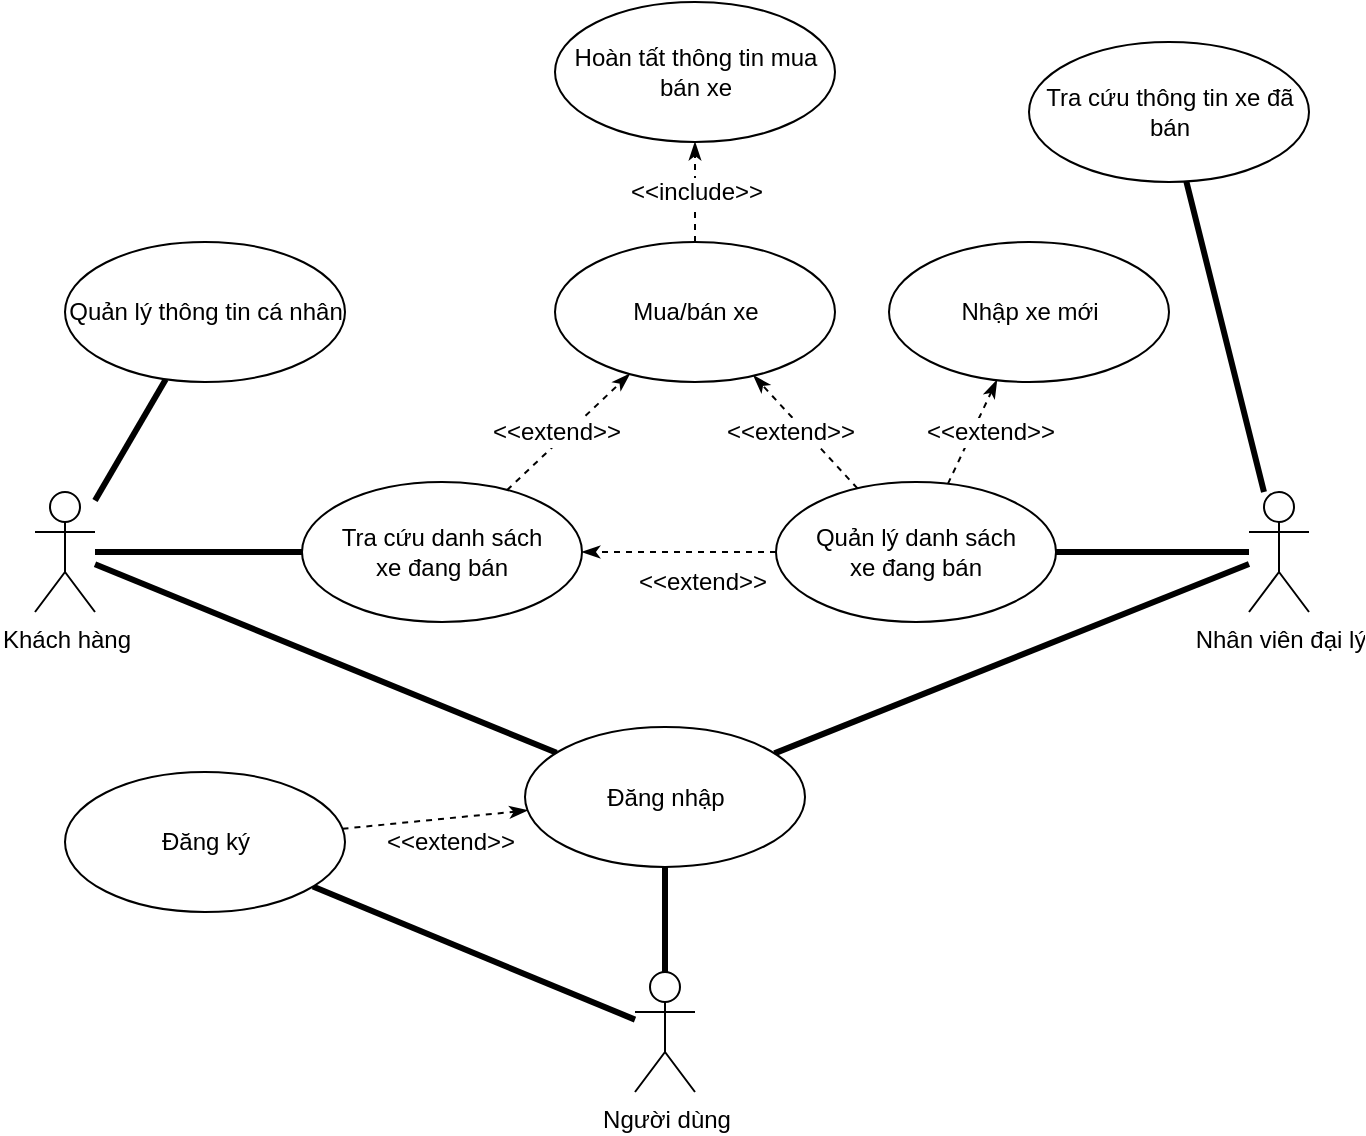 <mxfile version="10.9.8" type="device"><diagram id="KSUnJ2KeQYjrJBLMKV95" name="Page-1"><mxGraphModel dx="1422" dy="715" grid="1" gridSize="10" guides="1" tooltips="1" connect="1" arrows="1" fold="1" page="1" pageScale="1" pageWidth="827" pageHeight="1169" math="0" shadow="0"><root><mxCell id="0"/><mxCell id="1" parent="0"/><mxCell id="l6yF4OxVfWNE9Zt0wBb3-4" style="rounded=0;orthogonalLoop=1;jettySize=auto;html=1;endArrow=none;endFill=0;strokeWidth=3;" edge="1" parent="1" source="l6yF4OxVfWNE9Zt0wBb3-1" target="l6yF4OxVfWNE9Zt0wBb3-3"><mxGeometry relative="1" as="geometry"/></mxCell><mxCell id="l6yF4OxVfWNE9Zt0wBb3-6" style="edgeStyle=none;rounded=0;orthogonalLoop=1;jettySize=auto;html=1;endArrow=none;endFill=0;strokeWidth=3;" edge="1" parent="1" source="l6yF4OxVfWNE9Zt0wBb3-1" target="l6yF4OxVfWNE9Zt0wBb3-5"><mxGeometry relative="1" as="geometry"/></mxCell><mxCell id="l6yF4OxVfWNE9Zt0wBb3-14" style="edgeStyle=none;rounded=0;orthogonalLoop=1;jettySize=auto;html=1;endArrow=none;endFill=0;strokeWidth=3;" edge="1" parent="1" source="l6yF4OxVfWNE9Zt0wBb3-1" target="l6yF4OxVfWNE9Zt0wBb3-9"><mxGeometry relative="1" as="geometry"/></mxCell><mxCell id="l6yF4OxVfWNE9Zt0wBb3-1" value="Khách hàng" style="shape=umlActor;verticalLabelPosition=bottom;labelBackgroundColor=#ffffff;verticalAlign=top;html=1;" vertex="1" parent="1"><mxGeometry x="84.5" y="395" width="30" height="60" as="geometry"/></mxCell><mxCell id="l6yF4OxVfWNE9Zt0wBb3-15" style="edgeStyle=none;rounded=0;orthogonalLoop=1;jettySize=auto;html=1;endArrow=none;endFill=0;strokeWidth=3;" edge="1" parent="1" source="l6yF4OxVfWNE9Zt0wBb3-2" target="l6yF4OxVfWNE9Zt0wBb3-9"><mxGeometry relative="1" as="geometry"/></mxCell><mxCell id="l6yF4OxVfWNE9Zt0wBb3-23" style="edgeStyle=none;rounded=0;orthogonalLoop=1;jettySize=auto;html=1;endArrow=none;endFill=0;strokeWidth=3;" edge="1" parent="1" source="l6yF4OxVfWNE9Zt0wBb3-2" target="l6yF4OxVfWNE9Zt0wBb3-22"><mxGeometry relative="1" as="geometry"/></mxCell><mxCell id="l6yF4OxVfWNE9Zt0wBb3-42" style="edgeStyle=none;rounded=0;orthogonalLoop=1;jettySize=auto;html=1;endArrow=none;endFill=0;strokeWidth=3;" edge="1" parent="1" source="l6yF4OxVfWNE9Zt0wBb3-2" target="l6yF4OxVfWNE9Zt0wBb3-41"><mxGeometry relative="1" as="geometry"/></mxCell><mxCell id="l6yF4OxVfWNE9Zt0wBb3-2" value="Nhân viên đại lý" style="shape=umlActor;verticalLabelPosition=bottom;labelBackgroundColor=#ffffff;verticalAlign=top;html=1;" vertex="1" parent="1"><mxGeometry x="691.5" y="395" width="30" height="60" as="geometry"/></mxCell><mxCell id="l6yF4OxVfWNE9Zt0wBb3-3" value="Quản lý thông tin cá nhân" style="ellipse;whiteSpace=wrap;html=1;" vertex="1" parent="1"><mxGeometry x="99.5" y="270" width="140" height="70" as="geometry"/></mxCell><mxCell id="l6yF4OxVfWNE9Zt0wBb3-33" style="edgeStyle=none;rounded=0;orthogonalLoop=1;jettySize=auto;html=1;endArrow=classicThin;endFill=1;strokeWidth=1;dashed=1;" edge="1" parent="1" source="l6yF4OxVfWNE9Zt0wBb3-5" target="l6yF4OxVfWNE9Zt0wBb3-28"><mxGeometry relative="1" as="geometry"/></mxCell><mxCell id="l6yF4OxVfWNE9Zt0wBb3-35" value="&amp;lt;&amp;lt;extend&amp;gt;&amp;gt;" style="text;html=1;resizable=0;points=[];align=center;verticalAlign=middle;labelBackgroundColor=#ffffff;" vertex="1" connectable="0" parent="l6yF4OxVfWNE9Zt0wBb3-33"><mxGeometry x="-0.494" y="-1" relative="1" as="geometry"><mxPoint x="8" y="-15.5" as="offset"/></mxGeometry></mxCell><mxCell id="l6yF4OxVfWNE9Zt0wBb3-5" value="Tra cứu danh sách &lt;br&gt;xe đang bán" style="ellipse;whiteSpace=wrap;html=1;" vertex="1" parent="1"><mxGeometry x="218" y="390" width="140" height="70" as="geometry"/></mxCell><mxCell id="l6yF4OxVfWNE9Zt0wBb3-11" style="edgeStyle=none;rounded=0;orthogonalLoop=1;jettySize=auto;html=1;endArrow=none;endFill=0;strokeWidth=3;" edge="1" parent="1" source="l6yF4OxVfWNE9Zt0wBb3-8" target="l6yF4OxVfWNE9Zt0wBb3-9"><mxGeometry relative="1" as="geometry"/></mxCell><mxCell id="l6yF4OxVfWNE9Zt0wBb3-17" style="edgeStyle=none;rounded=0;orthogonalLoop=1;jettySize=auto;html=1;endArrow=none;endFill=0;strokeWidth=3;" edge="1" parent="1" source="l6yF4OxVfWNE9Zt0wBb3-8" target="l6yF4OxVfWNE9Zt0wBb3-16"><mxGeometry relative="1" as="geometry"/></mxCell><mxCell id="l6yF4OxVfWNE9Zt0wBb3-8" value="Người dùng" style="shape=umlActor;verticalLabelPosition=bottom;labelBackgroundColor=#ffffff;verticalAlign=top;html=1;" vertex="1" parent="1"><mxGeometry x="384.5" y="635" width="30" height="60" as="geometry"/></mxCell><mxCell id="l6yF4OxVfWNE9Zt0wBb3-9" value="Đăng nhập" style="ellipse;whiteSpace=wrap;html=1;" vertex="1" parent="1"><mxGeometry x="329.5" y="512.5" width="140" height="70" as="geometry"/></mxCell><mxCell id="l6yF4OxVfWNE9Zt0wBb3-19" style="edgeStyle=none;rounded=0;orthogonalLoop=1;jettySize=auto;html=1;endArrow=classicThin;endFill=1;strokeWidth=1;dashed=1;" edge="1" parent="1" source="l6yF4OxVfWNE9Zt0wBb3-16" target="l6yF4OxVfWNE9Zt0wBb3-9"><mxGeometry relative="1" as="geometry"/></mxCell><mxCell id="l6yF4OxVfWNE9Zt0wBb3-20" value="&amp;lt;&amp;lt;extend&amp;gt;&amp;gt;" style="text;html=1;resizable=0;points=[];align=center;verticalAlign=middle;labelBackgroundColor=#ffffff;" vertex="1" connectable="0" parent="l6yF4OxVfWNE9Zt0wBb3-19"><mxGeometry x="-0.329" y="2" relative="1" as="geometry"><mxPoint x="22.5" y="11.5" as="offset"/></mxGeometry></mxCell><mxCell id="l6yF4OxVfWNE9Zt0wBb3-16" value="Đăng ký" style="ellipse;whiteSpace=wrap;html=1;" vertex="1" parent="1"><mxGeometry x="99.5" y="535" width="140" height="70" as="geometry"/></mxCell><mxCell id="l6yF4OxVfWNE9Zt0wBb3-25" style="edgeStyle=none;rounded=0;orthogonalLoop=1;jettySize=auto;html=1;endArrow=classicThin;endFill=1;strokeWidth=1;dashed=1;" edge="1" parent="1" source="l6yF4OxVfWNE9Zt0wBb3-22" target="l6yF4OxVfWNE9Zt0wBb3-5"><mxGeometry relative="1" as="geometry"/></mxCell><mxCell id="l6yF4OxVfWNE9Zt0wBb3-26" value="&amp;lt;&amp;lt;extend&amp;gt;&amp;gt;" style="text;html=1;resizable=0;points=[];align=center;verticalAlign=middle;labelBackgroundColor=#ffffff;" vertex="1" connectable="0" parent="l6yF4OxVfWNE9Zt0wBb3-25"><mxGeometry x="0.455" y="-2" relative="1" as="geometry"><mxPoint x="33" y="17" as="offset"/></mxGeometry></mxCell><mxCell id="l6yF4OxVfWNE9Zt0wBb3-31" style="edgeStyle=none;rounded=0;orthogonalLoop=1;jettySize=auto;html=1;dashed=1;endArrow=classicThin;endFill=1;strokeWidth=1;" edge="1" parent="1" source="l6yF4OxVfWNE9Zt0wBb3-22" target="l6yF4OxVfWNE9Zt0wBb3-28"><mxGeometry relative="1" as="geometry"/></mxCell><mxCell id="l6yF4OxVfWNE9Zt0wBb3-36" value="&amp;lt;&amp;lt;extend&amp;gt;&amp;gt;" style="text;html=1;resizable=0;points=[];align=center;verticalAlign=middle;labelBackgroundColor=#ffffff;" vertex="1" connectable="0" parent="l6yF4OxVfWNE9Zt0wBb3-31"><mxGeometry x="0.46" y="4" relative="1" as="geometry"><mxPoint x="6.5" y="10" as="offset"/></mxGeometry></mxCell><mxCell id="l6yF4OxVfWNE9Zt0wBb3-32" style="edgeStyle=none;rounded=0;orthogonalLoop=1;jettySize=auto;html=1;dashed=1;endArrow=classicThin;endFill=1;strokeWidth=1;" edge="1" parent="1" source="l6yF4OxVfWNE9Zt0wBb3-22" target="l6yF4OxVfWNE9Zt0wBb3-27"><mxGeometry relative="1" as="geometry"/></mxCell><mxCell id="l6yF4OxVfWNE9Zt0wBb3-37" value="&amp;lt;&amp;lt;extend&amp;gt;&amp;gt;" style="text;html=1;resizable=0;points=[];align=center;verticalAlign=middle;labelBackgroundColor=#ffffff;" vertex="1" connectable="0" parent="l6yF4OxVfWNE9Zt0wBb3-32"><mxGeometry x="-0.454" relative="1" as="geometry"><mxPoint x="14.5" y="-12" as="offset"/></mxGeometry></mxCell><mxCell id="l6yF4OxVfWNE9Zt0wBb3-22" value="Quản lý danh sách &lt;br&gt;xe đang bán" style="ellipse;whiteSpace=wrap;html=1;" vertex="1" parent="1"><mxGeometry x="455" y="390" width="140" height="70" as="geometry"/></mxCell><mxCell id="l6yF4OxVfWNE9Zt0wBb3-27" value="Nhập xe mới" style="ellipse;whiteSpace=wrap;html=1;" vertex="1" parent="1"><mxGeometry x="511.5" y="270" width="140" height="70" as="geometry"/></mxCell><mxCell id="l6yF4OxVfWNE9Zt0wBb3-39" style="edgeStyle=none;rounded=0;orthogonalLoop=1;jettySize=auto;html=1;dashed=1;endArrow=classicThin;endFill=1;strokeWidth=1;" edge="1" parent="1" source="l6yF4OxVfWNE9Zt0wBb3-28" target="l6yF4OxVfWNE9Zt0wBb3-38"><mxGeometry relative="1" as="geometry"/></mxCell><mxCell id="l6yF4OxVfWNE9Zt0wBb3-40" value="&amp;lt;&amp;lt;include&amp;gt;&amp;gt;" style="text;html=1;resizable=0;points=[];align=center;verticalAlign=middle;labelBackgroundColor=#ffffff;" vertex="1" connectable="0" parent="l6yF4OxVfWNE9Zt0wBb3-39"><mxGeometry x="-0.44" y="1" relative="1" as="geometry"><mxPoint x="1" y="-11" as="offset"/></mxGeometry></mxCell><mxCell id="l6yF4OxVfWNE9Zt0wBb3-28" value="Mua/bán xe" style="ellipse;whiteSpace=wrap;html=1;" vertex="1" parent="1"><mxGeometry x="344.5" y="270" width="140" height="70" as="geometry"/></mxCell><mxCell id="l6yF4OxVfWNE9Zt0wBb3-38" value="Hoàn tất thông tin mua bán xe" style="ellipse;whiteSpace=wrap;html=1;" vertex="1" parent="1"><mxGeometry x="344.5" y="150" width="140" height="70" as="geometry"/></mxCell><mxCell id="l6yF4OxVfWNE9Zt0wBb3-41" value="Tra cứu thông tin xe đã bán" style="ellipse;whiteSpace=wrap;html=1;" vertex="1" parent="1"><mxGeometry x="581.5" y="170" width="140" height="70" as="geometry"/></mxCell></root></mxGraphModel></diagram></mxfile>
